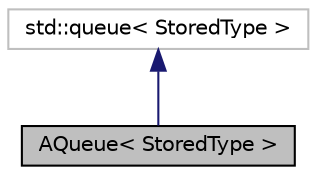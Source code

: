 digraph "AQueue&lt; StoredType &gt;"
{
 // LATEX_PDF_SIZE
  edge [fontname="Helvetica",fontsize="10",labelfontname="Helvetica",labelfontsize="10"];
  node [fontname="Helvetica",fontsize="10",shape=record];
  Node1 [label="AQueue\< StoredType \>",height=0.2,width=0.4,color="black", fillcolor="grey75", style="filled", fontcolor="black",tooltip="A std::queue with AUI extensions."];
  Node2 -> Node1 [dir="back",color="midnightblue",fontsize="10",style="solid",fontname="Helvetica"];
  Node2 [label="std::queue\< StoredType \>",height=0.2,width=0.4,color="grey75", fillcolor="white", style="filled",tooltip=" "];
}
